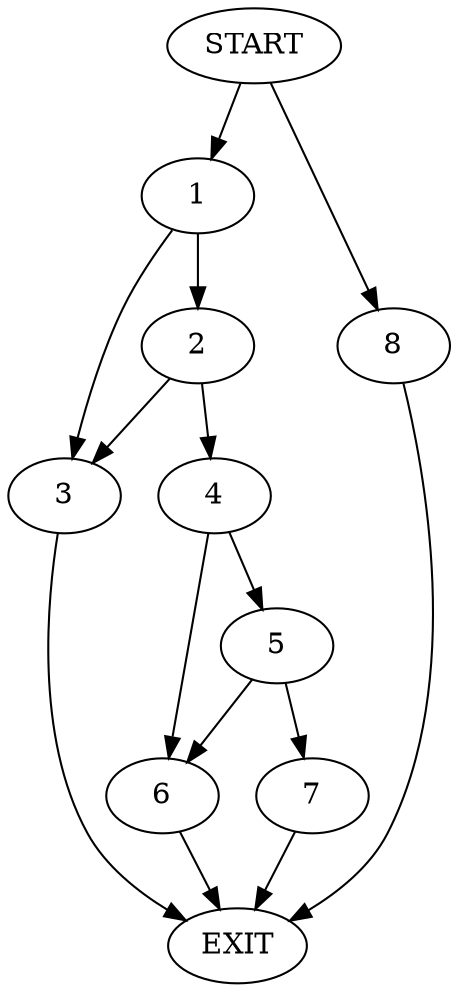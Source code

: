 digraph {
0 [label="START"]
9 [label="EXIT"]
0 -> 1
1 -> 2
1 -> 3
2 -> 3
2 -> 4
3 -> 9
4 -> 5
4 -> 6
6 -> 9
5 -> 7
5 -> 6
7 -> 9
0 -> 8
8 -> 9
}
